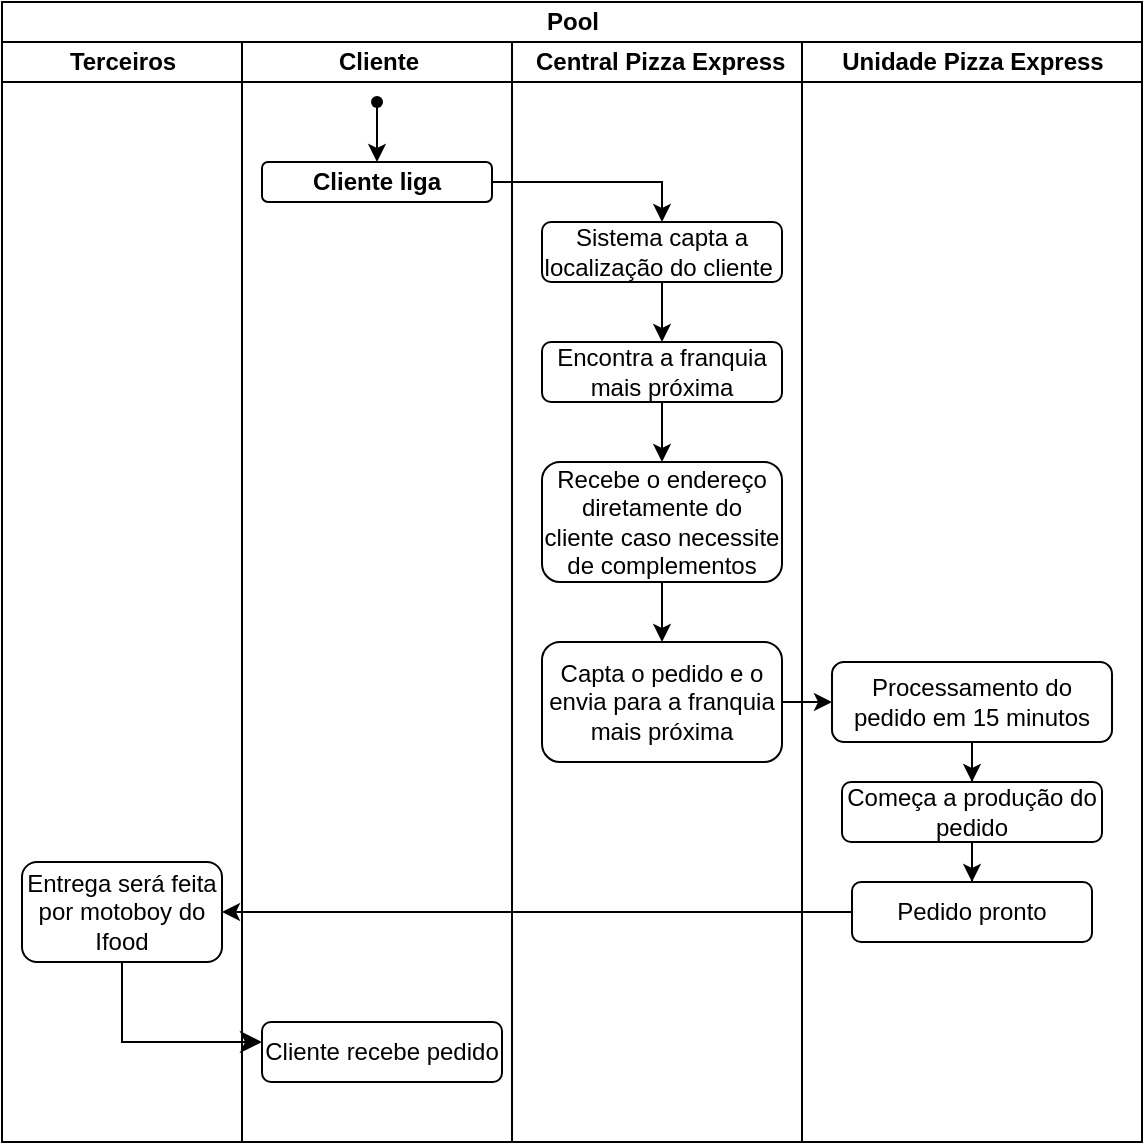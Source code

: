<mxfile version="24.7.13">
  <diagram name="Página-1" id="nzDrDzXbF5Iy9YIPnIax">
    <mxGraphModel dx="840" dy="1621" grid="1" gridSize="10" guides="1" tooltips="1" connect="1" arrows="1" fold="1" page="1" pageScale="1" pageWidth="827" pageHeight="1169" math="0" shadow="0">
      <root>
        <mxCell id="0" />
        <mxCell id="1" parent="0" />
        <mxCell id="0i0pU9Rxsa2nbH2X6kDl-33" value="Pool" style="swimlane;childLayout=stackLayout;resizeParent=1;resizeParentMax=0;startSize=20;html=1;" vertex="1" parent="1">
          <mxGeometry x="210" y="-40" width="570" height="570" as="geometry" />
        </mxCell>
        <mxCell id="0i0pU9Rxsa2nbH2X6kDl-34" value="Terceiros" style="swimlane;startSize=20;html=1;" vertex="1" parent="0i0pU9Rxsa2nbH2X6kDl-33">
          <mxGeometry y="20" width="120" height="550" as="geometry">
            <mxRectangle y="20" width="40" height="460" as="alternateBounds" />
          </mxGeometry>
        </mxCell>
        <mxCell id="0i0pU9Rxsa2nbH2X6kDl-66" value="Entrega será feita por motoboy do Ifood" style="rounded=1;whiteSpace=wrap;html=1;" vertex="1" parent="0i0pU9Rxsa2nbH2X6kDl-34">
          <mxGeometry x="10" y="410" width="100" height="50" as="geometry" />
        </mxCell>
        <mxCell id="0i0pU9Rxsa2nbH2X6kDl-73" value="" style="edgeStyle=segmentEdgeStyle;endArrow=classic;html=1;curved=0;rounded=0;endSize=8;startSize=8;exitX=0.5;exitY=1;exitDx=0;exitDy=0;" edge="1" parent="0i0pU9Rxsa2nbH2X6kDl-34" source="0i0pU9Rxsa2nbH2X6kDl-66">
          <mxGeometry width="50" height="50" relative="1" as="geometry">
            <mxPoint x="50" y="510" as="sourcePoint" />
            <mxPoint x="130" y="500" as="targetPoint" />
            <Array as="points">
              <mxPoint x="60" y="500" />
              <mxPoint x="100" y="500" />
            </Array>
          </mxGeometry>
        </mxCell>
        <mxCell id="0i0pU9Rxsa2nbH2X6kDl-35" value="Cliente" style="swimlane;startSize=20;html=1;" vertex="1" parent="0i0pU9Rxsa2nbH2X6kDl-33">
          <mxGeometry x="120" y="20" width="135" height="550" as="geometry" />
        </mxCell>
        <mxCell id="0i0pU9Rxsa2nbH2X6kDl-37" style="edgeStyle=orthogonalEdgeStyle;rounded=0;orthogonalLoop=1;jettySize=auto;html=1;entryX=0.5;entryY=0;entryDx=0;entryDy=0;" edge="1" parent="0i0pU9Rxsa2nbH2X6kDl-35" source="0i0pU9Rxsa2nbH2X6kDl-29" target="0i0pU9Rxsa2nbH2X6kDl-1">
          <mxGeometry relative="1" as="geometry" />
        </mxCell>
        <mxCell id="0i0pU9Rxsa2nbH2X6kDl-29" value="" style="shape=waypoint;sketch=0;fillStyle=solid;size=6;pointerEvents=1;points=[];fillColor=none;resizable=0;rotatable=0;perimeter=centerPerimeter;snapToPoint=1;fontStyle=1;verticalAlign=middle;fontSize=20;labelBackgroundColor=none;" vertex="1" parent="0i0pU9Rxsa2nbH2X6kDl-35">
          <mxGeometry x="57.5" y="20" width="20" height="20" as="geometry" />
        </mxCell>
        <mxCell id="0i0pU9Rxsa2nbH2X6kDl-1" value="Cliente liga" style="rounded=1;whiteSpace=wrap;html=1;fontStyle=1" vertex="1" parent="0i0pU9Rxsa2nbH2X6kDl-35">
          <mxGeometry x="10" y="60" width="115" height="20" as="geometry" />
        </mxCell>
        <mxCell id="0i0pU9Rxsa2nbH2X6kDl-74" value="Cliente recebe pedido" style="rounded=1;whiteSpace=wrap;html=1;" vertex="1" parent="0i0pU9Rxsa2nbH2X6kDl-35">
          <mxGeometry x="10" y="490" width="120" height="30" as="geometry" />
        </mxCell>
        <mxCell id="0i0pU9Rxsa2nbH2X6kDl-36" value="&amp;nbsp; &amp;nbsp;Central Pizza Express" style="swimlane;startSize=20;html=1;align=left;" vertex="1" parent="0i0pU9Rxsa2nbH2X6kDl-33">
          <mxGeometry x="255" y="20" width="315" height="550" as="geometry">
            <mxRectangle x="255.0" y="20" width="40" height="460" as="alternateBounds" />
          </mxGeometry>
        </mxCell>
        <mxCell id="0i0pU9Rxsa2nbH2X6kDl-3" value="Sistema capta a localização do cliente&amp;nbsp;" style="rounded=1;whiteSpace=wrap;html=1;" vertex="1" parent="0i0pU9Rxsa2nbH2X6kDl-36">
          <mxGeometry x="15" y="90" width="120" height="30" as="geometry" />
        </mxCell>
        <mxCell id="0i0pU9Rxsa2nbH2X6kDl-40" style="edgeStyle=orthogonalEdgeStyle;rounded=0;orthogonalLoop=1;jettySize=auto;html=1;entryX=0.5;entryY=0;entryDx=0;entryDy=0;" edge="1" parent="0i0pU9Rxsa2nbH2X6kDl-36" source="0i0pU9Rxsa2nbH2X6kDl-5" target="0i0pU9Rxsa2nbH2X6kDl-39">
          <mxGeometry relative="1" as="geometry" />
        </mxCell>
        <mxCell id="0i0pU9Rxsa2nbH2X6kDl-5" value="Encontra a franquia mais próxima" style="rounded=1;whiteSpace=wrap;html=1;" vertex="1" parent="0i0pU9Rxsa2nbH2X6kDl-36">
          <mxGeometry x="15" y="150" width="120" height="30" as="geometry" />
        </mxCell>
        <mxCell id="0i0pU9Rxsa2nbH2X6kDl-4" style="edgeStyle=orthogonalEdgeStyle;rounded=0;orthogonalLoop=1;jettySize=auto;html=1;" edge="1" parent="0i0pU9Rxsa2nbH2X6kDl-36" source="0i0pU9Rxsa2nbH2X6kDl-3" target="0i0pU9Rxsa2nbH2X6kDl-5">
          <mxGeometry relative="1" as="geometry">
            <mxPoint x="-37.5" y="170" as="targetPoint" />
          </mxGeometry>
        </mxCell>
        <mxCell id="0i0pU9Rxsa2nbH2X6kDl-41" style="edgeStyle=orthogonalEdgeStyle;rounded=0;orthogonalLoop=1;jettySize=auto;html=1;entryX=0.5;entryY=0;entryDx=0;entryDy=0;" edge="1" parent="0i0pU9Rxsa2nbH2X6kDl-36" source="0i0pU9Rxsa2nbH2X6kDl-39" target="0i0pU9Rxsa2nbH2X6kDl-10">
          <mxGeometry relative="1" as="geometry" />
        </mxCell>
        <mxCell id="0i0pU9Rxsa2nbH2X6kDl-39" value="Recebe o endereço diretamente do cliente caso necessite de complementos" style="rounded=1;whiteSpace=wrap;html=1;" vertex="1" parent="0i0pU9Rxsa2nbH2X6kDl-36">
          <mxGeometry x="15" y="210" width="120" height="60" as="geometry" />
        </mxCell>
        <mxCell id="0i0pU9Rxsa2nbH2X6kDl-10" value="Capta o pedido e o envia para a franquia mais próxima" style="rounded=1;whiteSpace=wrap;html=1;" vertex="1" parent="0i0pU9Rxsa2nbH2X6kDl-36">
          <mxGeometry x="15" y="300" width="120" height="60" as="geometry" />
        </mxCell>
        <mxCell id="0i0pU9Rxsa2nbH2X6kDl-28" style="edgeStyle=orthogonalEdgeStyle;rounded=0;orthogonalLoop=1;jettySize=auto;html=1;entryX=0.5;entryY=0;entryDx=0;entryDy=0;" edge="1" parent="0i0pU9Rxsa2nbH2X6kDl-33" source="0i0pU9Rxsa2nbH2X6kDl-1" target="0i0pU9Rxsa2nbH2X6kDl-3">
          <mxGeometry relative="1" as="geometry" />
        </mxCell>
        <mxCell id="0i0pU9Rxsa2nbH2X6kDl-47" value="Unidade Pizza Express" style="swimlane;startSize=20;html=1;" vertex="1" parent="1">
          <mxGeometry x="610" y="-20" width="170" height="550" as="geometry" />
        </mxCell>
        <mxCell id="0i0pU9Rxsa2nbH2X6kDl-59" value="Processamento do pedido em 15 minutos" style="rounded=1;whiteSpace=wrap;html=1;" vertex="1" parent="0i0pU9Rxsa2nbH2X6kDl-47">
          <mxGeometry x="15" y="310" width="140" height="40" as="geometry" />
        </mxCell>
        <mxCell id="0i0pU9Rxsa2nbH2X6kDl-62" value="Começa a produção do pedido" style="rounded=1;whiteSpace=wrap;html=1;" vertex="1" parent="0i0pU9Rxsa2nbH2X6kDl-47">
          <mxGeometry x="20" y="370" width="130" height="30" as="geometry" />
        </mxCell>
        <mxCell id="0i0pU9Rxsa2nbH2X6kDl-61" style="edgeStyle=orthogonalEdgeStyle;rounded=0;orthogonalLoop=1;jettySize=auto;html=1;" edge="1" parent="0i0pU9Rxsa2nbH2X6kDl-47" source="0i0pU9Rxsa2nbH2X6kDl-59" target="0i0pU9Rxsa2nbH2X6kDl-62">
          <mxGeometry relative="1" as="geometry">
            <mxPoint x="85" y="370" as="targetPoint" />
          </mxGeometry>
        </mxCell>
        <mxCell id="0i0pU9Rxsa2nbH2X6kDl-60" style="edgeStyle=orthogonalEdgeStyle;rounded=0;orthogonalLoop=1;jettySize=auto;html=1;entryX=0;entryY=0.5;entryDx=0;entryDy=0;" edge="1" parent="1" source="0i0pU9Rxsa2nbH2X6kDl-10" target="0i0pU9Rxsa2nbH2X6kDl-59">
          <mxGeometry relative="1" as="geometry" />
        </mxCell>
        <mxCell id="0i0pU9Rxsa2nbH2X6kDl-65" style="edgeStyle=orthogonalEdgeStyle;rounded=0;orthogonalLoop=1;jettySize=auto;html=1;" edge="1" parent="1" source="0i0pU9Rxsa2nbH2X6kDl-64" target="0i0pU9Rxsa2nbH2X6kDl-66">
          <mxGeometry relative="1" as="geometry">
            <mxPoint x="320" y="415" as="targetPoint" />
          </mxGeometry>
        </mxCell>
        <mxCell id="0i0pU9Rxsa2nbH2X6kDl-64" value="Pedido pronto" style="rounded=1;whiteSpace=wrap;html=1;" vertex="1" parent="1">
          <mxGeometry x="635" y="400" width="120" height="30" as="geometry" />
        </mxCell>
        <mxCell id="0i0pU9Rxsa2nbH2X6kDl-63" style="edgeStyle=orthogonalEdgeStyle;rounded=0;orthogonalLoop=1;jettySize=auto;html=1;" edge="1" parent="1" source="0i0pU9Rxsa2nbH2X6kDl-62" target="0i0pU9Rxsa2nbH2X6kDl-64">
          <mxGeometry relative="1" as="geometry">
            <mxPoint x="695" y="400" as="targetPoint" />
          </mxGeometry>
        </mxCell>
      </root>
    </mxGraphModel>
  </diagram>
</mxfile>
